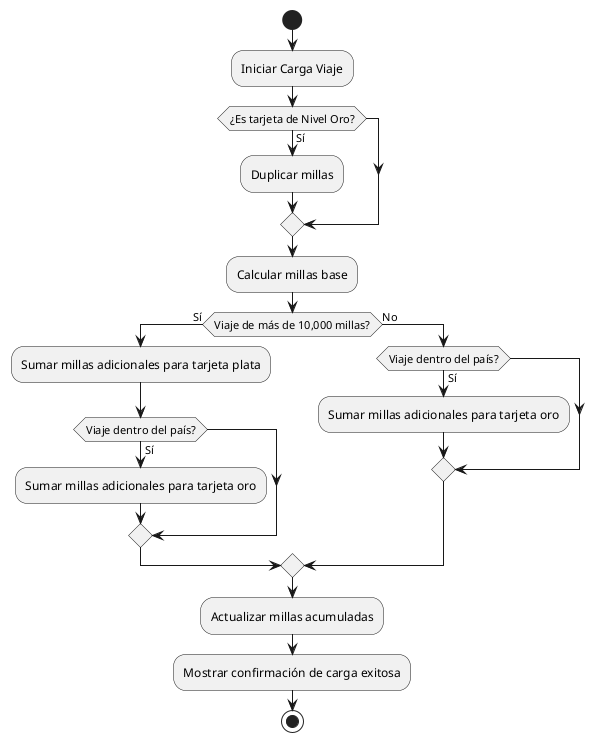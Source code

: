 @startuml XXX
start
:Iniciar Carga Viaje;
if (¿Es tarjeta de Nivel Oro?) then (Sí)
  :Duplicar millas;
endif
:Calcular millas base;
if (Viaje de más de 10,000 millas?) then (Sí)
  :Sumar millas adicionales para tarjeta plata;
  if (Viaje dentro del país?) then (Sí)
    :Sumar millas adicionales para tarjeta oro;
  endif
else (No)
  if (Viaje dentro del país?) then (Sí)
    :Sumar millas adicionales para tarjeta oro;
  endif
endif
:Actualizar millas acumuladas;
:Mostrar confirmación de carga exitosa;
stop
@enduml
